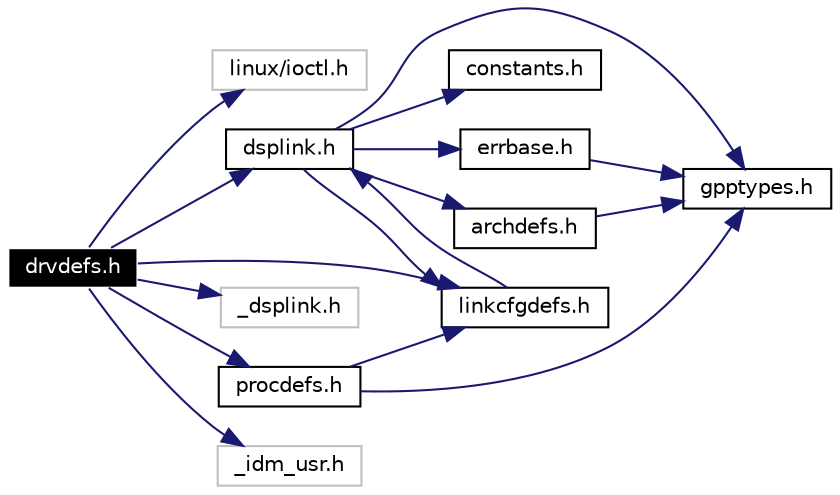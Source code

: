 digraph G
{
  edge [fontname="Helvetica",fontsize=10,labelfontname="Helvetica",labelfontsize=10];
  node [fontname="Helvetica",fontsize=10,shape=record];
  rankdir=LR;
  Node1 [label="drvdefs.h",height=0.2,width=0.4,color="white", fillcolor="black", style="filled" fontcolor="white"];
  Node1 -> Node2 [color="midnightblue",fontsize=10,style="solid",fontname="Helvetica"];
  Node2 [label="linux/ioctl.h",height=0.2,width=0.4,color="grey75", fillcolor="white", style="filled"];
  Node1 -> Node3 [color="midnightblue",fontsize=10,style="solid",fontname="Helvetica"];
  Node3 [label="dsplink.h",height=0.2,width=0.4,color="black", fillcolor="white", style="filled",URL="$gpp_2inc_2dsplink_8h.html"];
  Node3 -> Node4 [color="midnightblue",fontsize=10,style="solid",fontname="Helvetica"];
  Node4 [label="gpptypes.h",height=0.2,width=0.4,color="black", fillcolor="white", style="filled",URL="$gpptypes_8h.html"];
  Node3 -> Node5 [color="midnightblue",fontsize=10,style="solid",fontname="Helvetica"];
  Node5 [label="constants.h",height=0.2,width=0.4,color="black", fillcolor="white", style="filled",URL="$constants_8h.html"];
  Node3 -> Node6 [color="midnightblue",fontsize=10,style="solid",fontname="Helvetica"];
  Node6 [label="errbase.h",height=0.2,width=0.4,color="black", fillcolor="white", style="filled",URL="$errbase_8h.html"];
  Node6 -> Node4 [color="midnightblue",fontsize=10,style="solid",fontname="Helvetica"];
  Node3 -> Node7 [color="midnightblue",fontsize=10,style="solid",fontname="Helvetica"];
  Node7 [label="archdefs.h",height=0.2,width=0.4,color="black", fillcolor="white", style="filled",URL="$archdefs_8h.html"];
  Node7 -> Node4 [color="midnightblue",fontsize=10,style="solid",fontname="Helvetica"];
  Node3 -> Node8 [color="midnightblue",fontsize=10,style="solid",fontname="Helvetica"];
  Node8 [label="linkcfgdefs.h",height=0.2,width=0.4,color="black", fillcolor="white", style="filled",URL="$linkcfgdefs_8h.html"];
  Node8 -> Node3 [color="midnightblue",fontsize=10,style="solid",fontname="Helvetica"];
  Node1 -> Node9 [color="midnightblue",fontsize=10,style="solid",fontname="Helvetica"];
  Node9 [label="_dsplink.h",height=0.2,width=0.4,color="grey75", fillcolor="white", style="filled"];
  Node1 -> Node10 [color="midnightblue",fontsize=10,style="solid",fontname="Helvetica"];
  Node10 [label="procdefs.h",height=0.2,width=0.4,color="black", fillcolor="white", style="filled",URL="$procdefs_8h.html"];
  Node10 -> Node4 [color="midnightblue",fontsize=10,style="solid",fontname="Helvetica"];
  Node10 -> Node8 [color="midnightblue",fontsize=10,style="solid",fontname="Helvetica"];
  Node1 -> Node8 [color="midnightblue",fontsize=10,style="solid",fontname="Helvetica"];
  Node1 -> Node11 [color="midnightblue",fontsize=10,style="solid",fontname="Helvetica"];
  Node11 [label="_idm_usr.h",height=0.2,width=0.4,color="grey75", fillcolor="white", style="filled"];
}
